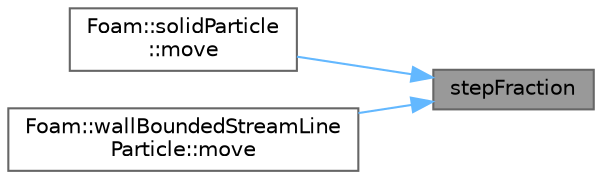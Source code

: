 digraph "stepFraction"
{
 // LATEX_PDF_SIZE
  bgcolor="transparent";
  edge [fontname=Helvetica,fontsize=10,labelfontname=Helvetica,labelfontsize=10];
  node [fontname=Helvetica,fontsize=10,shape=box,height=0.2,width=0.4];
  rankdir="RL";
  Node1 [id="Node000001",label="stepFraction",height=0.2,width=0.4,color="gray40", fillcolor="grey60", style="filled", fontcolor="black",tooltip=" "];
  Node1 -> Node2 [id="edge1_Node000001_Node000002",dir="back",color="steelblue1",style="solid",tooltip=" "];
  Node2 [id="Node000002",label="Foam::solidParticle\l::move",height=0.2,width=0.4,color="grey40", fillcolor="white", style="filled",URL="$classFoam_1_1solidParticle.html#a987a2a9724f365ccac09b9b9dbc7ddf1",tooltip=" "];
  Node1 -> Node3 [id="edge2_Node000001_Node000003",dir="back",color="steelblue1",style="solid",tooltip=" "];
  Node3 [id="Node000003",label="Foam::wallBoundedStreamLine\lParticle::move",height=0.2,width=0.4,color="grey40", fillcolor="white", style="filled",URL="$classFoam_1_1wallBoundedStreamLineParticle.html#ac2c0edbd947f1f38ebd3fcde0db7cd6a",tooltip=" "];
}
